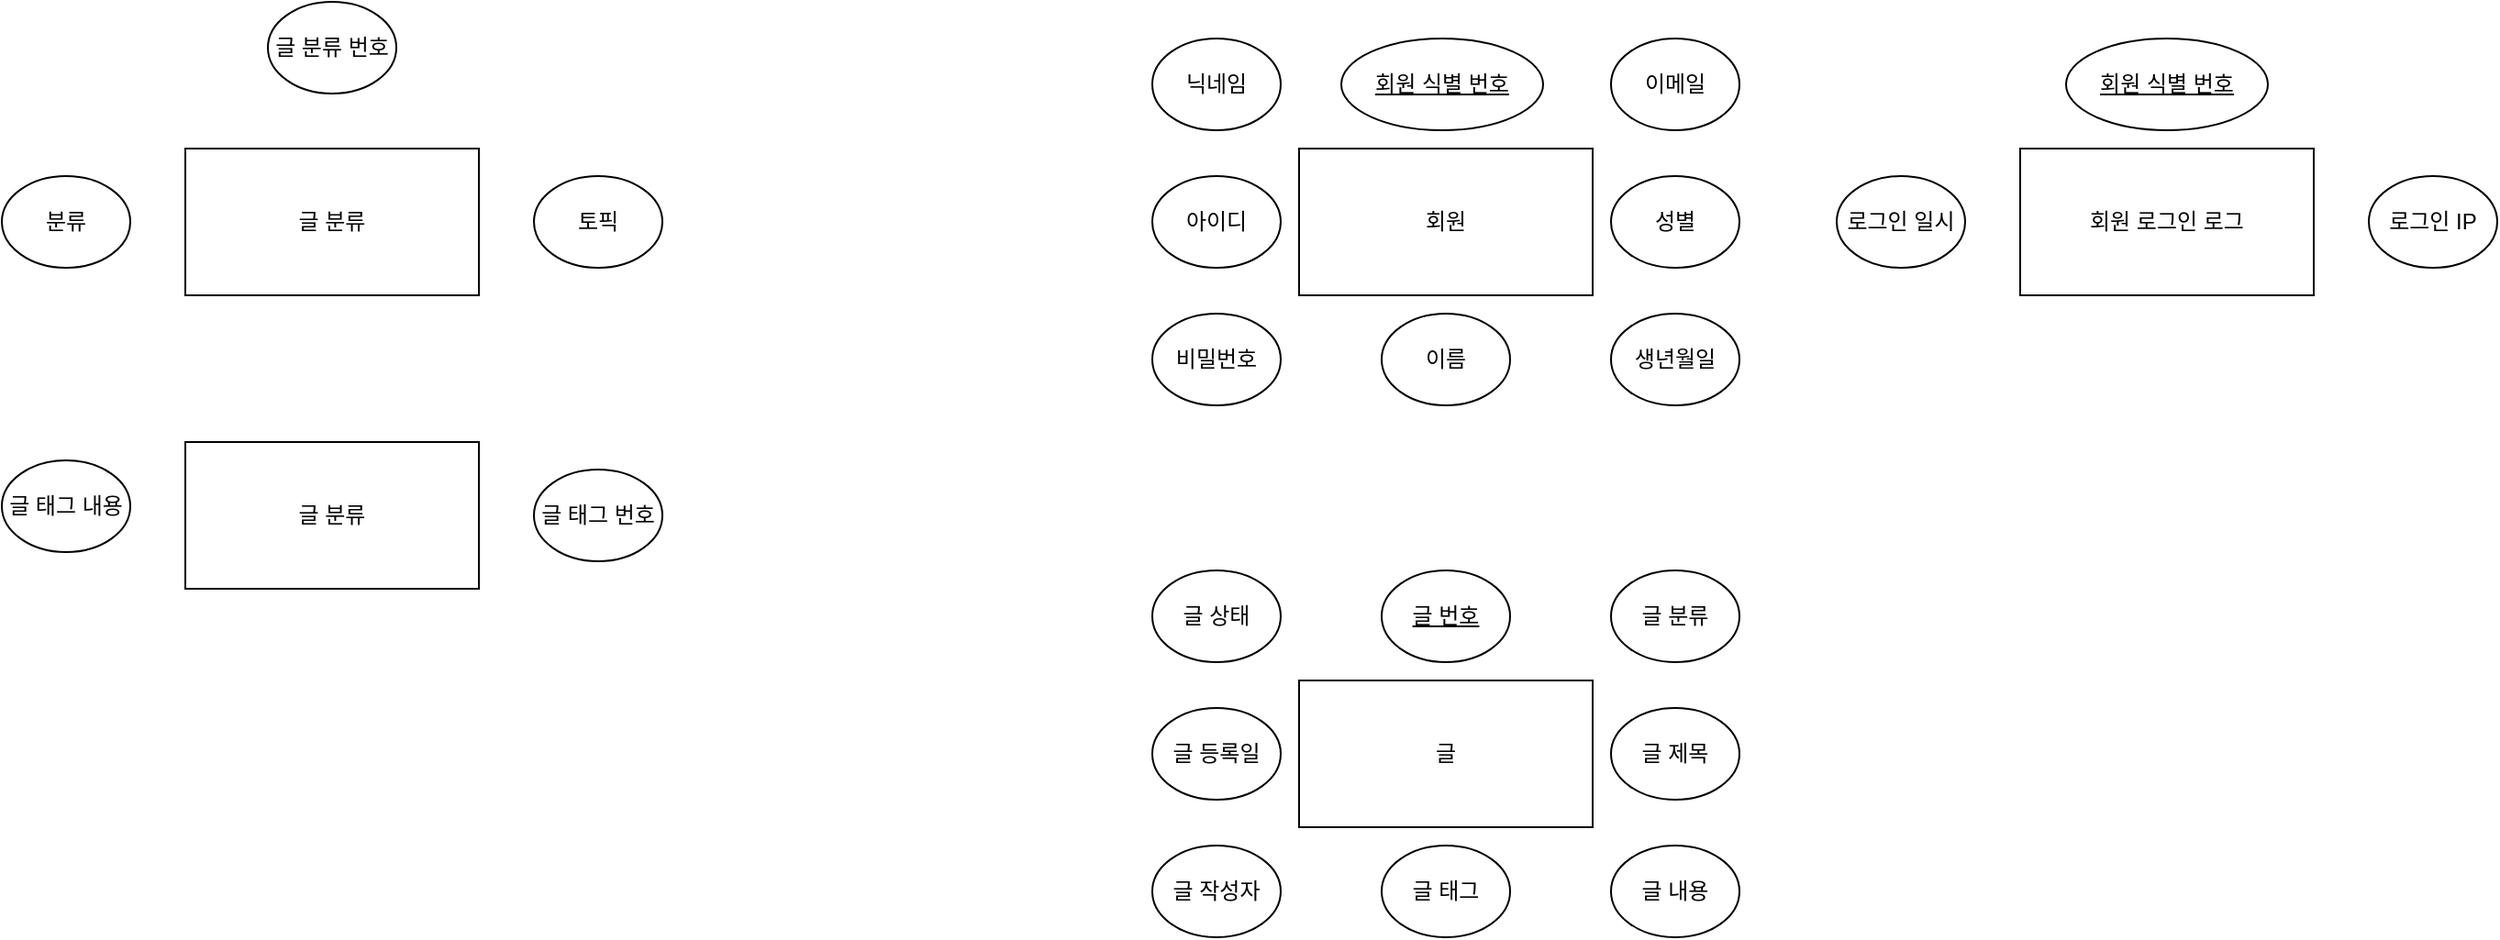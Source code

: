 <mxfile version="20.8.10" type="github">
  <diagram name="페이지-1" id="fak8buCkkVo0T9wNgY8q">
    <mxGraphModel dx="1195" dy="637" grid="1" gridSize="10" guides="1" tooltips="1" connect="1" arrows="1" fold="1" page="1" pageScale="1" pageWidth="1654" pageHeight="1169" math="0" shadow="0">
      <root>
        <mxCell id="0" />
        <mxCell id="1" parent="0" />
        <mxCell id="8w0o-zl5EEHGcj-6kQpV-1" value="글" style="rounded=0;whiteSpace=wrap;html=1;" vertex="1" parent="1">
          <mxGeometry x="747" y="430" width="160" height="80" as="geometry" />
        </mxCell>
        <mxCell id="8w0o-zl5EEHGcj-6kQpV-2" value="&lt;u&gt;글 번호&lt;/u&gt;" style="ellipse;whiteSpace=wrap;html=1;" vertex="1" parent="1">
          <mxGeometry x="792" y="370" width="70" height="50" as="geometry" />
        </mxCell>
        <mxCell id="8w0o-zl5EEHGcj-6kQpV-4" value="글 분류" style="ellipse;whiteSpace=wrap;html=1;" vertex="1" parent="1">
          <mxGeometry x="917" y="370" width="70" height="50" as="geometry" />
        </mxCell>
        <mxCell id="8w0o-zl5EEHGcj-6kQpV-5" value="글 제목" style="ellipse;whiteSpace=wrap;html=1;" vertex="1" parent="1">
          <mxGeometry x="917" y="445" width="70" height="50" as="geometry" />
        </mxCell>
        <mxCell id="8w0o-zl5EEHGcj-6kQpV-6" value="글 내용" style="ellipse;whiteSpace=wrap;html=1;" vertex="1" parent="1">
          <mxGeometry x="917" y="520" width="70" height="50" as="geometry" />
        </mxCell>
        <mxCell id="8w0o-zl5EEHGcj-6kQpV-7" value="글 태그" style="ellipse;whiteSpace=wrap;html=1;" vertex="1" parent="1">
          <mxGeometry x="792" y="520" width="70" height="50" as="geometry" />
        </mxCell>
        <mxCell id="8w0o-zl5EEHGcj-6kQpV-8" value="글 작성자" style="ellipse;whiteSpace=wrap;html=1;" vertex="1" parent="1">
          <mxGeometry x="667" y="520" width="70" height="50" as="geometry" />
        </mxCell>
        <mxCell id="8w0o-zl5EEHGcj-6kQpV-9" value="글 등록일" style="ellipse;whiteSpace=wrap;html=1;" vertex="1" parent="1">
          <mxGeometry x="667" y="445" width="70" height="50" as="geometry" />
        </mxCell>
        <mxCell id="8w0o-zl5EEHGcj-6kQpV-10" value="글 상태" style="ellipse;whiteSpace=wrap;html=1;" vertex="1" parent="1">
          <mxGeometry x="667" y="370" width="70" height="50" as="geometry" />
        </mxCell>
        <mxCell id="8w0o-zl5EEHGcj-6kQpV-11" value="글 분류" style="rounded=0;whiteSpace=wrap;html=1;" vertex="1" parent="1">
          <mxGeometry x="140" y="140" width="160" height="80" as="geometry" />
        </mxCell>
        <mxCell id="8w0o-zl5EEHGcj-6kQpV-20" value="글 분류 번호" style="ellipse;whiteSpace=wrap;html=1;" vertex="1" parent="1">
          <mxGeometry x="185" y="60" width="70" height="50" as="geometry" />
        </mxCell>
        <mxCell id="8w0o-zl5EEHGcj-6kQpV-21" value="분류" style="ellipse;whiteSpace=wrap;html=1;" vertex="1" parent="1">
          <mxGeometry x="40" y="155" width="70" height="50" as="geometry" />
        </mxCell>
        <mxCell id="8w0o-zl5EEHGcj-6kQpV-22" value="토픽" style="ellipse;whiteSpace=wrap;html=1;" vertex="1" parent="1">
          <mxGeometry x="330" y="155" width="70" height="50" as="geometry" />
        </mxCell>
        <mxCell id="8w0o-zl5EEHGcj-6kQpV-23" value="글 분류" style="rounded=0;whiteSpace=wrap;html=1;" vertex="1" parent="1">
          <mxGeometry x="140" y="300" width="160" height="80" as="geometry" />
        </mxCell>
        <mxCell id="8w0o-zl5EEHGcj-6kQpV-24" value="글 태그 번호" style="ellipse;whiteSpace=wrap;html=1;" vertex="1" parent="1">
          <mxGeometry x="330" y="315" width="70" height="50" as="geometry" />
        </mxCell>
        <mxCell id="8w0o-zl5EEHGcj-6kQpV-25" value="글 태그 내용" style="ellipse;whiteSpace=wrap;html=1;" vertex="1" parent="1">
          <mxGeometry x="40" y="310" width="70" height="50" as="geometry" />
        </mxCell>
        <mxCell id="8w0o-zl5EEHGcj-6kQpV-31" value="회원" style="rounded=0;whiteSpace=wrap;html=1;" vertex="1" parent="1">
          <mxGeometry x="747" y="140" width="160" height="80" as="geometry" />
        </mxCell>
        <mxCell id="8w0o-zl5EEHGcj-6kQpV-32" value="&lt;u&gt;회원 식별 번호&lt;/u&gt;" style="ellipse;whiteSpace=wrap;html=1;" vertex="1" parent="1">
          <mxGeometry x="770" y="80" width="110" height="50" as="geometry" />
        </mxCell>
        <mxCell id="8w0o-zl5EEHGcj-6kQpV-33" value="이메일" style="ellipse;whiteSpace=wrap;html=1;" vertex="1" parent="1">
          <mxGeometry x="917" y="80" width="70" height="50" as="geometry" />
        </mxCell>
        <mxCell id="8w0o-zl5EEHGcj-6kQpV-34" value="성별" style="ellipse;whiteSpace=wrap;html=1;" vertex="1" parent="1">
          <mxGeometry x="917" y="155" width="70" height="50" as="geometry" />
        </mxCell>
        <mxCell id="8w0o-zl5EEHGcj-6kQpV-35" value="생년월일" style="ellipse;whiteSpace=wrap;html=1;" vertex="1" parent="1">
          <mxGeometry x="917" y="230" width="70" height="50" as="geometry" />
        </mxCell>
        <mxCell id="8w0o-zl5EEHGcj-6kQpV-36" value="이름" style="ellipse;whiteSpace=wrap;html=1;" vertex="1" parent="1">
          <mxGeometry x="792" y="230" width="70" height="50" as="geometry" />
        </mxCell>
        <mxCell id="8w0o-zl5EEHGcj-6kQpV-37" value="비밀번호" style="ellipse;whiteSpace=wrap;html=1;" vertex="1" parent="1">
          <mxGeometry x="667" y="230" width="70" height="50" as="geometry" />
        </mxCell>
        <mxCell id="8w0o-zl5EEHGcj-6kQpV-38" value="아이디" style="ellipse;whiteSpace=wrap;html=1;" vertex="1" parent="1">
          <mxGeometry x="667" y="155" width="70" height="50" as="geometry" />
        </mxCell>
        <mxCell id="8w0o-zl5EEHGcj-6kQpV-39" value="닉네임" style="ellipse;whiteSpace=wrap;html=1;" vertex="1" parent="1">
          <mxGeometry x="667" y="80" width="70" height="50" as="geometry" />
        </mxCell>
        <mxCell id="8w0o-zl5EEHGcj-6kQpV-40" value="회원 로그인 로그" style="rounded=0;whiteSpace=wrap;html=1;" vertex="1" parent="1">
          <mxGeometry x="1140" y="140" width="160" height="80" as="geometry" />
        </mxCell>
        <mxCell id="8w0o-zl5EEHGcj-6kQpV-42" value="로그인 일시" style="ellipse;whiteSpace=wrap;html=1;" vertex="1" parent="1">
          <mxGeometry x="1040" y="155" width="70" height="50" as="geometry" />
        </mxCell>
        <mxCell id="8w0o-zl5EEHGcj-6kQpV-43" value="로그인 IP" style="ellipse;whiteSpace=wrap;html=1;" vertex="1" parent="1">
          <mxGeometry x="1330" y="155" width="70" height="50" as="geometry" />
        </mxCell>
        <mxCell id="8w0o-zl5EEHGcj-6kQpV-44" value="&lt;u&gt;회원 식별 번호&lt;/u&gt;" style="ellipse;whiteSpace=wrap;html=1;" vertex="1" parent="1">
          <mxGeometry x="1165" y="80" width="110" height="50" as="geometry" />
        </mxCell>
      </root>
    </mxGraphModel>
  </diagram>
</mxfile>
